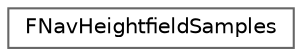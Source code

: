 digraph "Graphical Class Hierarchy"
{
 // INTERACTIVE_SVG=YES
 // LATEX_PDF_SIZE
  bgcolor="transparent";
  edge [fontname=Helvetica,fontsize=10,labelfontname=Helvetica,labelfontsize=10];
  node [fontname=Helvetica,fontsize=10,shape=box,height=0.2,width=0.4];
  rankdir="LR";
  Node0 [id="Node000000",label="FNavHeightfieldSamples",height=0.2,width=0.4,color="grey40", fillcolor="white", style="filled",URL="$d6/d4f/structFNavHeightfieldSamples.html",tooltip=" "];
}
